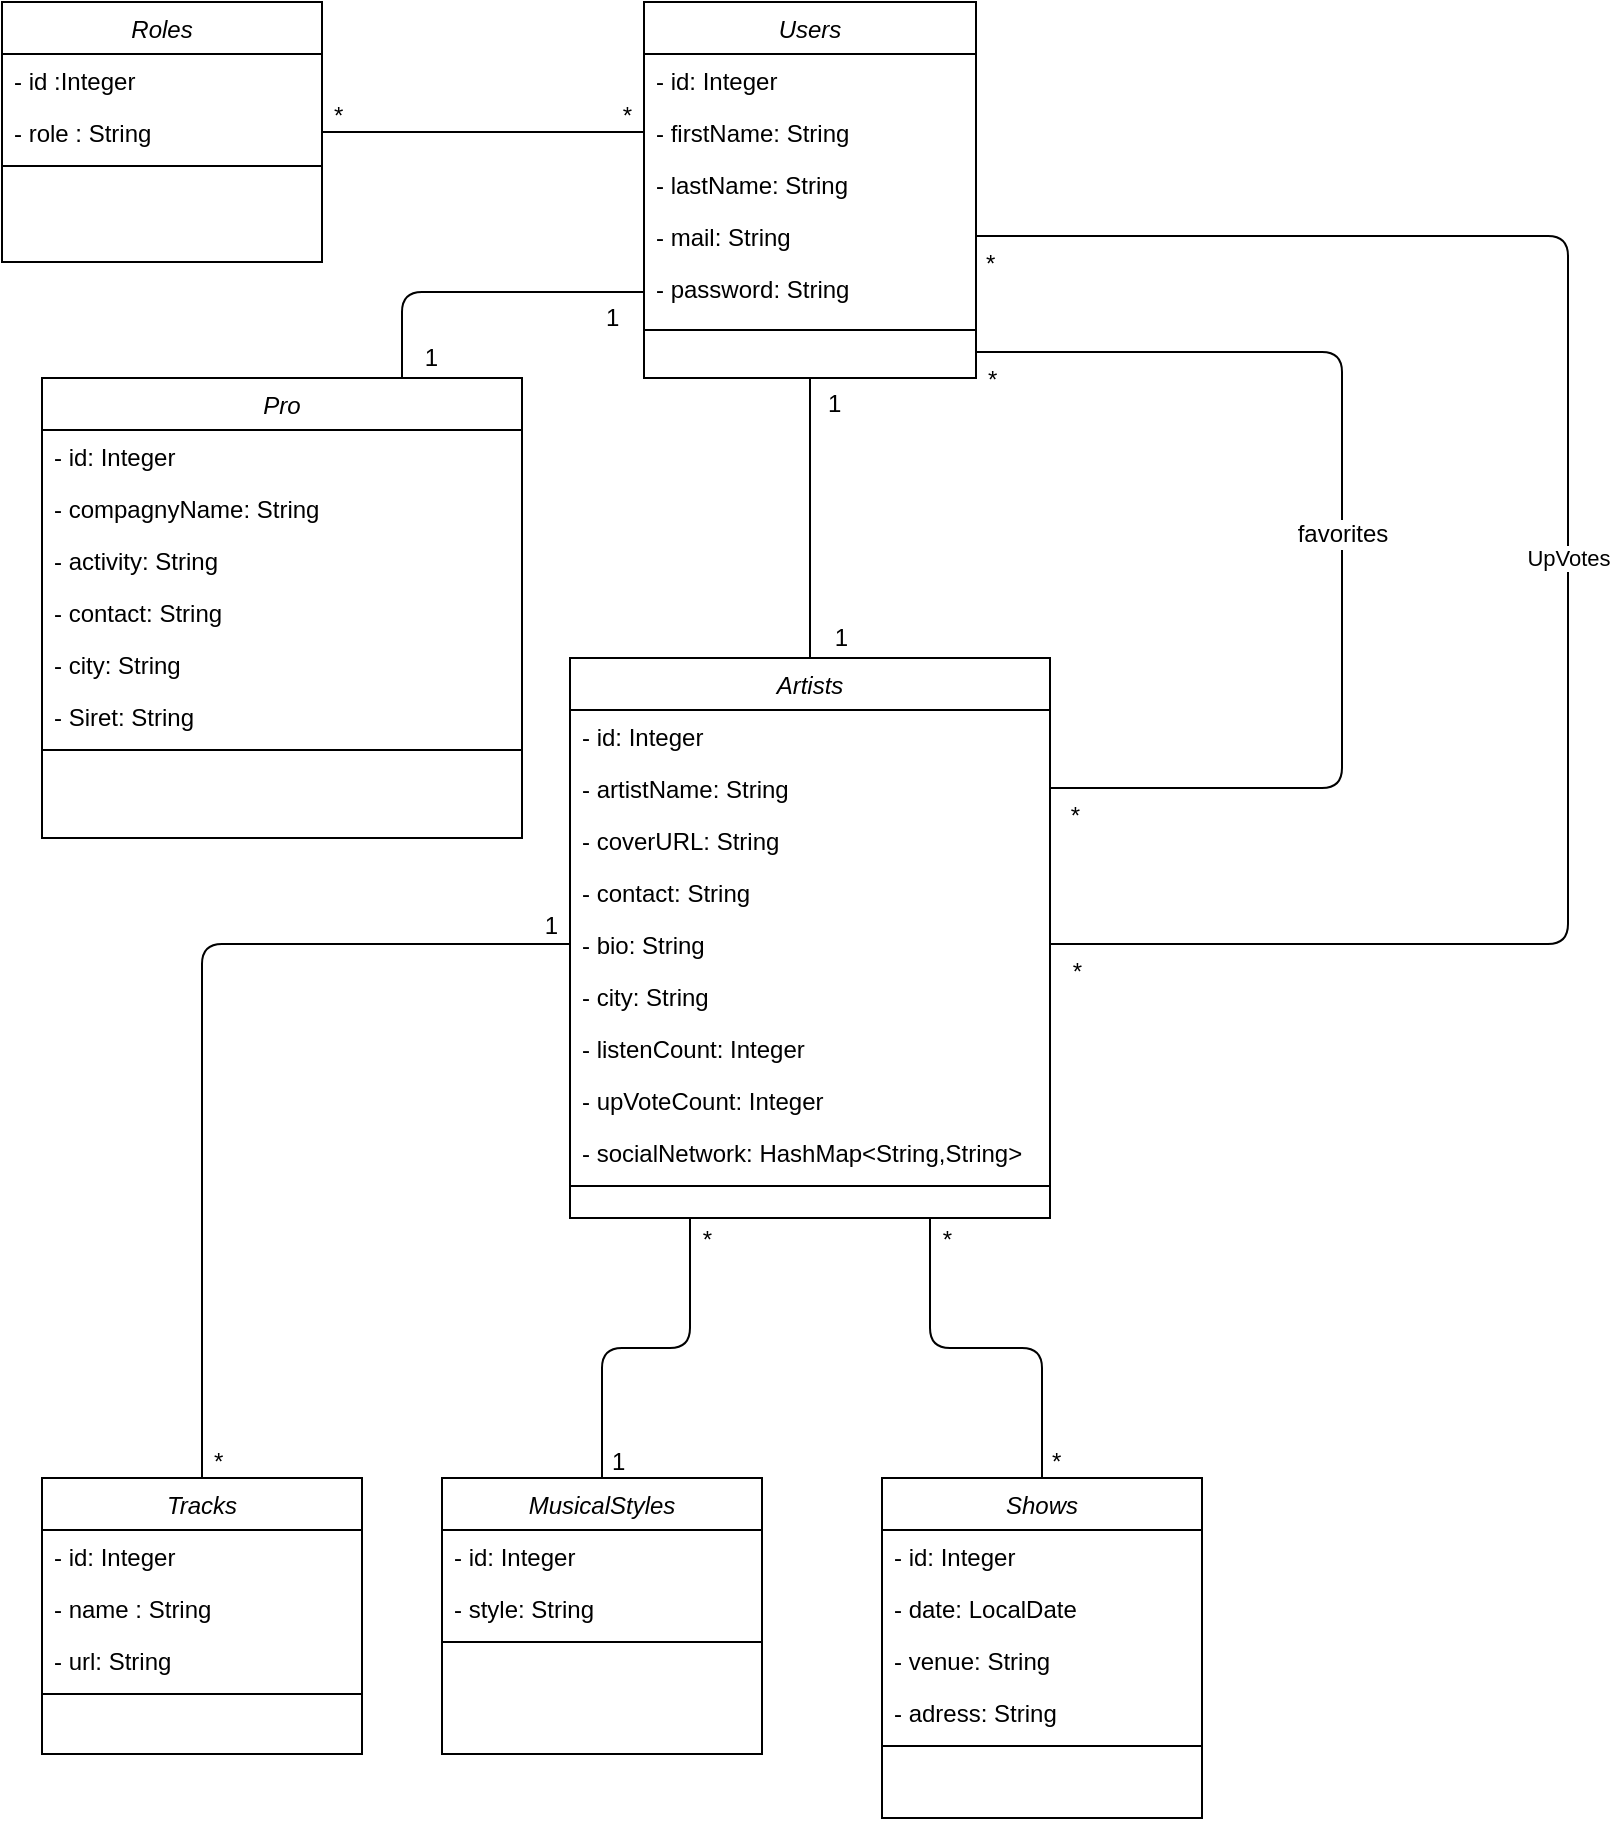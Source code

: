 <mxfile version="16.1.2" type="device"><diagram id="C5RBs43oDa-KdzZeNtuy" name="Page-1"><mxGraphModel dx="946" dy="672" grid="1" gridSize="10" guides="1" tooltips="1" connect="1" arrows="1" fold="1" page="1" pageScale="1" pageWidth="827" pageHeight="1169" math="0" shadow="0"><root><mxCell id="WIyWlLk6GJQsqaUBKTNV-0"/><mxCell id="WIyWlLk6GJQsqaUBKTNV-1" parent="WIyWlLk6GJQsqaUBKTNV-0"/><mxCell id="zkfFHV4jXpPFQw0GAbJ--0" value="Roles" style="swimlane;fontStyle=2;align=center;verticalAlign=top;childLayout=stackLayout;horizontal=1;startSize=26;horizontalStack=0;resizeParent=1;resizeLast=0;collapsible=1;marginBottom=0;rounded=0;shadow=0;strokeWidth=1;" parent="WIyWlLk6GJQsqaUBKTNV-1" vertex="1"><mxGeometry x="10" y="12" width="160" height="130" as="geometry"><mxRectangle x="80" y="40" width="160" height="26" as="alternateBounds"/></mxGeometry></mxCell><mxCell id="zkfFHV4jXpPFQw0GAbJ--2" value="- id :Integer" style="text;align=left;verticalAlign=top;spacingLeft=4;spacingRight=4;overflow=hidden;rotatable=0;points=[[0,0.5],[1,0.5]];portConstraint=eastwest;rounded=0;shadow=0;html=0;" parent="zkfFHV4jXpPFQw0GAbJ--0" vertex="1"><mxGeometry y="26" width="160" height="26" as="geometry"/></mxCell><mxCell id="gLQ-QM5UhD7Hx-pyP93x-0" value="- role : String" style="text;align=left;verticalAlign=top;spacingLeft=4;spacingRight=4;overflow=hidden;rotatable=0;points=[[0,0.5],[1,0.5]];portConstraint=eastwest;rounded=0;shadow=0;html=0;" parent="zkfFHV4jXpPFQw0GAbJ--0" vertex="1"><mxGeometry y="52" width="160" height="26" as="geometry"/></mxCell><mxCell id="zkfFHV4jXpPFQw0GAbJ--4" value="" style="line;html=1;strokeWidth=1;align=left;verticalAlign=middle;spacingTop=-1;spacingLeft=3;spacingRight=3;rotatable=0;labelPosition=right;points=[];portConstraint=eastwest;" parent="zkfFHV4jXpPFQw0GAbJ--0" vertex="1"><mxGeometry y="78" width="160" height="8" as="geometry"/></mxCell><mxCell id="gLQ-QM5UhD7Hx-pyP93x-1" value="Users" style="swimlane;fontStyle=2;align=center;verticalAlign=top;childLayout=stackLayout;horizontal=1;startSize=26;horizontalStack=0;resizeParent=1;resizeLast=0;collapsible=1;marginBottom=0;rounded=0;shadow=0;strokeWidth=1;" parent="WIyWlLk6GJQsqaUBKTNV-1" vertex="1"><mxGeometry x="331" y="12" width="166" height="188" as="geometry"><mxRectangle x="230" y="140" width="160" height="26" as="alternateBounds"/></mxGeometry></mxCell><mxCell id="gLQ-QM5UhD7Hx-pyP93x-2" value="- id: Integer&#10;" style="text;align=left;verticalAlign=top;spacingLeft=4;spacingRight=4;overflow=hidden;rotatable=0;points=[[0,0.5],[1,0.5]];portConstraint=eastwest;rounded=0;shadow=0;html=0;" parent="gLQ-QM5UhD7Hx-pyP93x-1" vertex="1"><mxGeometry y="26" width="166" height="26" as="geometry"/></mxCell><mxCell id="gLQ-QM5UhD7Hx-pyP93x-86" value="- firstName: String" style="text;align=left;verticalAlign=top;spacingLeft=4;spacingRight=4;overflow=hidden;rotatable=0;points=[[0,0.5],[1,0.5]];portConstraint=eastwest;rounded=0;shadow=0;html=0;" parent="gLQ-QM5UhD7Hx-pyP93x-1" vertex="1"><mxGeometry y="52" width="166" height="26" as="geometry"/></mxCell><mxCell id="gLQ-QM5UhD7Hx-pyP93x-87" value="- lastName: String" style="text;align=left;verticalAlign=top;spacingLeft=4;spacingRight=4;overflow=hidden;rotatable=0;points=[[0,0.5],[1,0.5]];portConstraint=eastwest;rounded=0;shadow=0;html=0;" parent="gLQ-QM5UhD7Hx-pyP93x-1" vertex="1"><mxGeometry y="78" width="166" height="26" as="geometry"/></mxCell><mxCell id="gLQ-QM5UhD7Hx-pyP93x-72" value="- mail: String" style="text;align=left;verticalAlign=top;spacingLeft=4;spacingRight=4;overflow=hidden;rotatable=0;points=[[0,0.5],[1,0.5]];portConstraint=eastwest;rounded=0;shadow=0;html=0;" parent="gLQ-QM5UhD7Hx-pyP93x-1" vertex="1"><mxGeometry y="104" width="166" height="26" as="geometry"/></mxCell><mxCell id="gLQ-QM5UhD7Hx-pyP93x-73" value="- password: String" style="text;align=left;verticalAlign=top;spacingLeft=4;spacingRight=4;overflow=hidden;rotatable=0;points=[[0,0.5],[1,0.5]];portConstraint=eastwest;rounded=0;shadow=0;html=0;" parent="gLQ-QM5UhD7Hx-pyP93x-1" vertex="1"><mxGeometry y="130" width="166" height="30" as="geometry"/></mxCell><mxCell id="gLQ-QM5UhD7Hx-pyP93x-5" value="" style="line;html=1;strokeWidth=1;align=left;verticalAlign=middle;spacingTop=-1;spacingLeft=3;spacingRight=3;rotatable=0;labelPosition=right;points=[];portConstraint=eastwest;" parent="gLQ-QM5UhD7Hx-pyP93x-1" vertex="1"><mxGeometry y="160" width="166" height="8" as="geometry"/></mxCell><mxCell id="gLQ-QM5UhD7Hx-pyP93x-6" value="Artists" style="swimlane;fontStyle=2;align=center;verticalAlign=top;childLayout=stackLayout;horizontal=1;startSize=26;horizontalStack=0;resizeParent=1;resizeLast=0;collapsible=1;marginBottom=0;rounded=0;shadow=0;strokeWidth=1;" parent="WIyWlLk6GJQsqaUBKTNV-1" vertex="1"><mxGeometry x="294" y="340" width="240" height="280" as="geometry"><mxRectangle x="230" y="140" width="160" height="26" as="alternateBounds"/></mxGeometry></mxCell><mxCell id="gLQ-QM5UhD7Hx-pyP93x-7" value="- id: Integer" style="text;align=left;verticalAlign=top;spacingLeft=4;spacingRight=4;overflow=hidden;rotatable=0;points=[[0,0.5],[1,0.5]];portConstraint=eastwest;rounded=0;shadow=0;html=0;" parent="gLQ-QM5UhD7Hx-pyP93x-6" vertex="1"><mxGeometry y="26" width="240" height="26" as="geometry"/></mxCell><mxCell id="gLQ-QM5UhD7Hx-pyP93x-79" value="- artistName: String" style="text;align=left;verticalAlign=top;spacingLeft=4;spacingRight=4;overflow=hidden;rotatable=0;points=[[0,0.5],[1,0.5]];portConstraint=eastwest;rounded=0;shadow=0;html=0;" parent="gLQ-QM5UhD7Hx-pyP93x-6" vertex="1"><mxGeometry y="52" width="240" height="26" as="geometry"/></mxCell><mxCell id="gLQ-QM5UhD7Hx-pyP93x-80" value="- coverURL: String" style="text;align=left;verticalAlign=top;spacingLeft=4;spacingRight=4;overflow=hidden;rotatable=0;points=[[0,0.5],[1,0.5]];portConstraint=eastwest;rounded=0;shadow=0;html=0;" parent="gLQ-QM5UhD7Hx-pyP93x-6" vertex="1"><mxGeometry y="78" width="240" height="26" as="geometry"/></mxCell><mxCell id="qxORk_Ayj6XSERr-RBMk-13" value="- contact: String" style="text;align=left;verticalAlign=top;spacingLeft=4;spacingRight=4;overflow=hidden;rotatable=0;points=[[0,0.5],[1,0.5]];portConstraint=eastwest;rounded=0;shadow=0;html=0;" parent="gLQ-QM5UhD7Hx-pyP93x-6" vertex="1"><mxGeometry y="104" width="240" height="26" as="geometry"/></mxCell><mxCell id="gLQ-QM5UhD7Hx-pyP93x-81" value="- bio: String" style="text;align=left;verticalAlign=top;spacingLeft=4;spacingRight=4;overflow=hidden;rotatable=0;points=[[0,0.5],[1,0.5]];portConstraint=eastwest;rounded=0;shadow=0;html=0;" parent="gLQ-QM5UhD7Hx-pyP93x-6" vertex="1"><mxGeometry y="130" width="240" height="26" as="geometry"/></mxCell><mxCell id="Z7HiJyi0B_wx5Z4CHVfV-9" value="- city: String" style="text;align=left;verticalAlign=top;spacingLeft=4;spacingRight=4;overflow=hidden;rotatable=0;points=[[0,0.5],[1,0.5]];portConstraint=eastwest;rounded=0;shadow=0;html=0;" vertex="1" parent="gLQ-QM5UhD7Hx-pyP93x-6"><mxGeometry y="156" width="240" height="26" as="geometry"/></mxCell><mxCell id="Z-D35XUV0BeY1bApRO0M-1" value="- listenCount: Integer" style="text;align=left;verticalAlign=top;spacingLeft=4;spacingRight=4;overflow=hidden;rotatable=0;points=[[0,0.5],[1,0.5]];portConstraint=eastwest;rounded=0;shadow=0;html=0;" parent="gLQ-QM5UhD7Hx-pyP93x-6" vertex="1"><mxGeometry y="182" width="240" height="26" as="geometry"/></mxCell><mxCell id="Z7HiJyi0B_wx5Z4CHVfV-10" value="- upVoteCount: Integer" style="text;align=left;verticalAlign=top;spacingLeft=4;spacingRight=4;overflow=hidden;rotatable=0;points=[[0,0.5],[1,0.5]];portConstraint=eastwest;rounded=0;shadow=0;html=0;" vertex="1" parent="gLQ-QM5UhD7Hx-pyP93x-6"><mxGeometry y="208" width="240" height="26" as="geometry"/></mxCell><mxCell id="Z7HiJyi0B_wx5Z4CHVfV-11" value="- socialNetwork: HashMap&lt;String,String&gt;" style="text;align=left;verticalAlign=top;spacingLeft=4;spacingRight=4;overflow=hidden;rotatable=0;points=[[0,0.5],[1,0.5]];portConstraint=eastwest;rounded=0;shadow=0;html=0;" vertex="1" parent="gLQ-QM5UhD7Hx-pyP93x-6"><mxGeometry y="234" width="240" height="26" as="geometry"/></mxCell><mxCell id="gLQ-QM5UhD7Hx-pyP93x-10" value="" style="line;html=1;strokeWidth=1;align=left;verticalAlign=middle;spacingTop=-1;spacingLeft=3;spacingRight=3;rotatable=0;labelPosition=right;points=[];portConstraint=eastwest;" parent="gLQ-QM5UhD7Hx-pyP93x-6" vertex="1"><mxGeometry y="260" width="240" height="8" as="geometry"/></mxCell><mxCell id="gLQ-QM5UhD7Hx-pyP93x-21" value="Tracks" style="swimlane;fontStyle=2;align=center;verticalAlign=top;childLayout=stackLayout;horizontal=1;startSize=26;horizontalStack=0;resizeParent=1;resizeLast=0;collapsible=1;marginBottom=0;rounded=0;shadow=0;strokeWidth=1;" parent="WIyWlLk6GJQsqaUBKTNV-1" vertex="1"><mxGeometry x="30" y="750" width="160" height="138" as="geometry"><mxRectangle x="230" y="140" width="160" height="26" as="alternateBounds"/></mxGeometry></mxCell><mxCell id="gLQ-QM5UhD7Hx-pyP93x-22" value="- id: Integer" style="text;align=left;verticalAlign=top;spacingLeft=4;spacingRight=4;overflow=hidden;rotatable=0;points=[[0,0.5],[1,0.5]];portConstraint=eastwest;rounded=0;shadow=0;html=0;" parent="gLQ-QM5UhD7Hx-pyP93x-21" vertex="1"><mxGeometry y="26" width="160" height="26" as="geometry"/></mxCell><mxCell id="gLQ-QM5UhD7Hx-pyP93x-94" value="- name : String" style="text;align=left;verticalAlign=top;spacingLeft=4;spacingRight=4;overflow=hidden;rotatable=0;points=[[0,0.5],[1,0.5]];portConstraint=eastwest;rounded=0;shadow=0;html=0;" parent="gLQ-QM5UhD7Hx-pyP93x-21" vertex="1"><mxGeometry y="52" width="160" height="26" as="geometry"/></mxCell><mxCell id="gLQ-QM5UhD7Hx-pyP93x-95" value="- url: String" style="text;align=left;verticalAlign=top;spacingLeft=4;spacingRight=4;overflow=hidden;rotatable=0;points=[[0,0.5],[1,0.5]];portConstraint=eastwest;rounded=0;shadow=0;html=0;" parent="gLQ-QM5UhD7Hx-pyP93x-21" vertex="1"><mxGeometry y="78" width="160" height="26" as="geometry"/></mxCell><mxCell id="gLQ-QM5UhD7Hx-pyP93x-25" value="" style="line;html=1;strokeWidth=1;align=left;verticalAlign=middle;spacingTop=-1;spacingLeft=3;spacingRight=3;rotatable=0;labelPosition=right;points=[];portConstraint=eastwest;" parent="gLQ-QM5UhD7Hx-pyP93x-21" vertex="1"><mxGeometry y="104" width="160" height="8" as="geometry"/></mxCell><mxCell id="gLQ-QM5UhD7Hx-pyP93x-26" value="MusicalStyles" style="swimlane;fontStyle=2;align=center;verticalAlign=top;childLayout=stackLayout;horizontal=1;startSize=26;horizontalStack=0;resizeParent=1;resizeLast=0;collapsible=1;marginBottom=0;rounded=0;shadow=0;strokeWidth=1;" parent="WIyWlLk6GJQsqaUBKTNV-1" vertex="1"><mxGeometry x="230" y="750" width="160" height="138" as="geometry"><mxRectangle x="230" y="140" width="160" height="26" as="alternateBounds"/></mxGeometry></mxCell><mxCell id="gLQ-QM5UhD7Hx-pyP93x-27" value="- id: Integer" style="text;align=left;verticalAlign=top;spacingLeft=4;spacingRight=4;overflow=hidden;rotatable=0;points=[[0,0.5],[1,0.5]];portConstraint=eastwest;rounded=0;shadow=0;html=0;" parent="gLQ-QM5UhD7Hx-pyP93x-26" vertex="1"><mxGeometry y="26" width="160" height="26" as="geometry"/></mxCell><mxCell id="gLQ-QM5UhD7Hx-pyP93x-96" value="- style: String" style="text;align=left;verticalAlign=top;spacingLeft=4;spacingRight=4;overflow=hidden;rotatable=0;points=[[0,0.5],[1,0.5]];portConstraint=eastwest;rounded=0;shadow=0;html=0;" parent="gLQ-QM5UhD7Hx-pyP93x-26" vertex="1"><mxGeometry y="52" width="160" height="26" as="geometry"/></mxCell><mxCell id="gLQ-QM5UhD7Hx-pyP93x-30" value="" style="line;html=1;strokeWidth=1;align=left;verticalAlign=middle;spacingTop=-1;spacingLeft=3;spacingRight=3;rotatable=0;labelPosition=right;points=[];portConstraint=eastwest;" parent="gLQ-QM5UhD7Hx-pyP93x-26" vertex="1"><mxGeometry y="78" width="160" height="8" as="geometry"/></mxCell><mxCell id="gLQ-QM5UhD7Hx-pyP93x-36" value="Shows" style="swimlane;fontStyle=2;align=center;verticalAlign=top;childLayout=stackLayout;horizontal=1;startSize=26;horizontalStack=0;resizeParent=1;resizeLast=0;collapsible=1;marginBottom=0;rounded=0;shadow=0;strokeWidth=1;" parent="WIyWlLk6GJQsqaUBKTNV-1" vertex="1"><mxGeometry x="450" y="750" width="160" height="170" as="geometry"><mxRectangle x="230" y="140" width="160" height="26" as="alternateBounds"/></mxGeometry></mxCell><mxCell id="gLQ-QM5UhD7Hx-pyP93x-37" value="- id: Integer" style="text;align=left;verticalAlign=top;spacingLeft=4;spacingRight=4;overflow=hidden;rotatable=0;points=[[0,0.5],[1,0.5]];portConstraint=eastwest;rounded=0;shadow=0;html=0;" parent="gLQ-QM5UhD7Hx-pyP93x-36" vertex="1"><mxGeometry y="26" width="160" height="26" as="geometry"/></mxCell><mxCell id="gLQ-QM5UhD7Hx-pyP93x-97" value="- date: LocalDate" style="text;align=left;verticalAlign=top;spacingLeft=4;spacingRight=4;overflow=hidden;rotatable=0;points=[[0,0.5],[1,0.5]];portConstraint=eastwest;rounded=0;shadow=0;html=0;" parent="gLQ-QM5UhD7Hx-pyP93x-36" vertex="1"><mxGeometry y="52" width="160" height="26" as="geometry"/></mxCell><mxCell id="gLQ-QM5UhD7Hx-pyP93x-98" value="- venue: String" style="text;align=left;verticalAlign=top;spacingLeft=4;spacingRight=4;overflow=hidden;rotatable=0;points=[[0,0.5],[1,0.5]];portConstraint=eastwest;rounded=0;shadow=0;html=0;" parent="gLQ-QM5UhD7Hx-pyP93x-36" vertex="1"><mxGeometry y="78" width="160" height="26" as="geometry"/></mxCell><mxCell id="gLQ-QM5UhD7Hx-pyP93x-99" value="- adress: String" style="text;align=left;verticalAlign=top;spacingLeft=4;spacingRight=4;overflow=hidden;rotatable=0;points=[[0,0.5],[1,0.5]];portConstraint=eastwest;rounded=0;shadow=0;html=0;" parent="gLQ-QM5UhD7Hx-pyP93x-36" vertex="1"><mxGeometry y="104" width="160" height="26" as="geometry"/></mxCell><mxCell id="gLQ-QM5UhD7Hx-pyP93x-40" value="" style="line;html=1;strokeWidth=1;align=left;verticalAlign=middle;spacingTop=-1;spacingLeft=3;spacingRight=3;rotatable=0;labelPosition=right;points=[];portConstraint=eastwest;" parent="gLQ-QM5UhD7Hx-pyP93x-36" vertex="1"><mxGeometry y="130" width="160" height="8" as="geometry"/></mxCell><mxCell id="gLQ-QM5UhD7Hx-pyP93x-143" value="UpVotes" style="endArrow=none;html=1;endSize=12;startArrow=none;startSize=14;startFill=0;edgeStyle=orthogonalEdgeStyle;rounded=1;sketch=0;curved=0;endFill=0;entryX=1;entryY=0.5;entryDx=0;entryDy=0;exitX=1;exitY=0.5;exitDx=0;exitDy=0;" parent="WIyWlLk6GJQsqaUBKTNV-1" source="gLQ-QM5UhD7Hx-pyP93x-72" target="gLQ-QM5UhD7Hx-pyP93x-81" edge="1"><mxGeometry x="0.005" relative="1" as="geometry"><mxPoint x="534" y="129" as="sourcePoint"/><mxPoint x="560" y="483" as="targetPoint"/><Array as="points"><mxPoint x="793" y="129"/><mxPoint x="793" y="483"/></Array><mxPoint as="offset"/></mxGeometry></mxCell><mxCell id="gLQ-QM5UhD7Hx-pyP93x-144" value="&lt;font style=&quot;font-size: 12px&quot;&gt;*&lt;/font&gt;" style="edgeLabel;resizable=0;html=1;align=left;verticalAlign=top;rounded=0;sketch=0;" parent="gLQ-QM5UhD7Hx-pyP93x-143" connectable="0" vertex="1"><mxGeometry x="-1" relative="1" as="geometry"><mxPoint x="3" as="offset"/></mxGeometry></mxCell><mxCell id="gLQ-QM5UhD7Hx-pyP93x-145" value="&lt;font style=&quot;font-size: 12px&quot;&gt;*&lt;/font&gt;" style="edgeLabel;resizable=0;html=1;align=right;verticalAlign=top;rounded=0;sketch=0;" parent="gLQ-QM5UhD7Hx-pyP93x-143" connectable="0" vertex="1"><mxGeometry x="1" relative="1" as="geometry"><mxPoint x="16" as="offset"/></mxGeometry></mxCell><mxCell id="gLQ-QM5UhD7Hx-pyP93x-150" value="" style="endArrow=none;html=1;endSize=12;startArrow=none;startSize=14;startFill=0;edgeStyle=orthogonalEdgeStyle;rounded=1;sketch=0;fontSize=12;curved=0;entryX=0.5;entryY=0;entryDx=0;entryDy=0;exitX=0.5;exitY=1;exitDx=0;exitDy=0;endFill=0;" parent="WIyWlLk6GJQsqaUBKTNV-1" source="gLQ-QM5UhD7Hx-pyP93x-1" target="gLQ-QM5UhD7Hx-pyP93x-6" edge="1"><mxGeometry relative="1" as="geometry"><mxPoint x="320" y="270" as="sourcePoint"/><mxPoint x="480" y="270" as="targetPoint"/></mxGeometry></mxCell><mxCell id="gLQ-QM5UhD7Hx-pyP93x-151" value="1" style="edgeLabel;resizable=0;html=1;align=left;verticalAlign=top;rounded=0;sketch=0;fontSize=12;" parent="gLQ-QM5UhD7Hx-pyP93x-150" connectable="0" vertex="1"><mxGeometry x="-1" relative="1" as="geometry"><mxPoint x="7" y="-1" as="offset"/></mxGeometry></mxCell><mxCell id="gLQ-QM5UhD7Hx-pyP93x-152" value="1" style="edgeLabel;resizable=0;html=1;align=right;verticalAlign=top;rounded=0;sketch=0;fontSize=12;" parent="gLQ-QM5UhD7Hx-pyP93x-150" connectable="0" vertex="1"><mxGeometry x="1" relative="1" as="geometry"><mxPoint x="19" y="-24" as="offset"/></mxGeometry></mxCell><mxCell id="gLQ-QM5UhD7Hx-pyP93x-153" value="favorites" style="endArrow=none;html=1;endSize=12;startArrow=none;startSize=14;startFill=0;edgeStyle=orthogonalEdgeStyle;rounded=1;sketch=0;fontSize=12;curved=0;exitX=1;exitY=0.5;exitDx=0;exitDy=0;endFill=0;entryX=1;entryY=0.5;entryDx=0;entryDy=0;" parent="WIyWlLk6GJQsqaUBKTNV-1" target="gLQ-QM5UhD7Hx-pyP93x-79" edge="1"><mxGeometry relative="1" as="geometry"><mxPoint x="497" y="187" as="sourcePoint"/><mxPoint x="570" y="405" as="targetPoint"/><Array as="points"><mxPoint x="680" y="187"/><mxPoint x="680" y="405"/></Array></mxGeometry></mxCell><mxCell id="gLQ-QM5UhD7Hx-pyP93x-154" value="*" style="edgeLabel;resizable=0;html=1;align=left;verticalAlign=top;rounded=0;sketch=0;fontSize=12;" parent="gLQ-QM5UhD7Hx-pyP93x-153" connectable="0" vertex="1"><mxGeometry x="-1" relative="1" as="geometry"><mxPoint x="4" as="offset"/></mxGeometry></mxCell><mxCell id="gLQ-QM5UhD7Hx-pyP93x-155" value="*" style="edgeLabel;resizable=0;html=1;align=right;verticalAlign=top;rounded=0;sketch=0;fontSize=12;" parent="gLQ-QM5UhD7Hx-pyP93x-153" connectable="0" vertex="1"><mxGeometry x="1" relative="1" as="geometry"><mxPoint x="15" as="offset"/></mxGeometry></mxCell><mxCell id="gLQ-QM5UhD7Hx-pyP93x-157" value="" style="endArrow=none;html=1;edgeStyle=orthogonalEdgeStyle;sketch=0;fontSize=12;exitX=1;exitY=0.5;exitDx=0;exitDy=0;rounded=1;entryX=0;entryY=0.5;entryDx=0;entryDy=0;" parent="WIyWlLk6GJQsqaUBKTNV-1" source="gLQ-QM5UhD7Hx-pyP93x-0" target="gLQ-QM5UhD7Hx-pyP93x-86" edge="1"><mxGeometry relative="1" as="geometry"><mxPoint x="170" y="129" as="sourcePoint"/><mxPoint x="290" y="85" as="targetPoint"/><Array as="points"><mxPoint x="250" y="77"/><mxPoint x="250" y="77"/></Array></mxGeometry></mxCell><mxCell id="gLQ-QM5UhD7Hx-pyP93x-158" value="*" style="edgeLabel;resizable=0;html=1;align=left;verticalAlign=bottom;rounded=0;sketch=0;fontSize=12;" parent="gLQ-QM5UhD7Hx-pyP93x-157" connectable="0" vertex="1"><mxGeometry x="-1" relative="1" as="geometry"><mxPoint x="4" as="offset"/></mxGeometry></mxCell><mxCell id="gLQ-QM5UhD7Hx-pyP93x-159" value="*" style="edgeLabel;resizable=0;html=1;align=right;verticalAlign=bottom;rounded=0;sketch=0;fontSize=12;" parent="gLQ-QM5UhD7Hx-pyP93x-157" connectable="0" vertex="1"><mxGeometry x="1" relative="1" as="geometry"><mxPoint x="-6" as="offset"/></mxGeometry></mxCell><mxCell id="gLQ-QM5UhD7Hx-pyP93x-160" value="" style="endArrow=none;html=1;edgeStyle=orthogonalEdgeStyle;rounded=1;sketch=0;fontSize=12;entryX=0;entryY=0.5;entryDx=0;entryDy=0;exitX=0.5;exitY=0;exitDx=0;exitDy=0;" parent="WIyWlLk6GJQsqaUBKTNV-1" source="gLQ-QM5UhD7Hx-pyP93x-21" target="gLQ-QM5UhD7Hx-pyP93x-81" edge="1"><mxGeometry relative="1" as="geometry"><mxPoint x="90" y="560" as="sourcePoint"/><mxPoint x="250" y="560" as="targetPoint"/></mxGeometry></mxCell><mxCell id="gLQ-QM5UhD7Hx-pyP93x-161" value="*" style="edgeLabel;resizable=0;html=1;align=left;verticalAlign=bottom;rounded=0;sketch=0;fontSize=12;" parent="gLQ-QM5UhD7Hx-pyP93x-160" connectable="0" vertex="1"><mxGeometry x="-1" relative="1" as="geometry"><mxPoint x="4" as="offset"/></mxGeometry></mxCell><mxCell id="gLQ-QM5UhD7Hx-pyP93x-162" value="1" style="edgeLabel;resizable=0;html=1;align=right;verticalAlign=bottom;rounded=0;sketch=0;fontSize=12;" parent="gLQ-QM5UhD7Hx-pyP93x-160" connectable="0" vertex="1"><mxGeometry x="1" relative="1" as="geometry"><mxPoint x="-6" y="-1" as="offset"/></mxGeometry></mxCell><mxCell id="gLQ-QM5UhD7Hx-pyP93x-163" value="" style="endArrow=none;html=1;edgeStyle=orthogonalEdgeStyle;rounded=1;sketch=0;fontSize=12;exitX=0.5;exitY=0;exitDx=0;exitDy=0;entryX=0.25;entryY=1;entryDx=0;entryDy=0;" parent="WIyWlLk6GJQsqaUBKTNV-1" source="gLQ-QM5UhD7Hx-pyP93x-26" edge="1" target="gLQ-QM5UhD7Hx-pyP93x-6"><mxGeometry relative="1" as="geometry"><mxPoint x="280" y="630" as="sourcePoint"/><mxPoint x="380" y="610" as="targetPoint"/></mxGeometry></mxCell><mxCell id="gLQ-QM5UhD7Hx-pyP93x-164" value="1" style="edgeLabel;resizable=0;html=1;align=left;verticalAlign=bottom;rounded=0;sketch=0;fontSize=12;" parent="gLQ-QM5UhD7Hx-pyP93x-163" connectable="0" vertex="1"><mxGeometry x="-1" relative="1" as="geometry"><mxPoint x="3" as="offset"/></mxGeometry></mxCell><mxCell id="gLQ-QM5UhD7Hx-pyP93x-165" value="*" style="edgeLabel;resizable=0;html=1;align=right;verticalAlign=bottom;rounded=0;sketch=0;fontSize=12;" parent="gLQ-QM5UhD7Hx-pyP93x-163" connectable="0" vertex="1"><mxGeometry x="1" relative="1" as="geometry"><mxPoint x="11" y="19" as="offset"/></mxGeometry></mxCell><mxCell id="gLQ-QM5UhD7Hx-pyP93x-167" value="" style="endArrow=none;html=1;edgeStyle=orthogonalEdgeStyle;rounded=1;sketch=0;fontSize=12;exitX=0.5;exitY=0;exitDx=0;exitDy=0;entryX=0.75;entryY=1;entryDx=0;entryDy=0;" parent="WIyWlLk6GJQsqaUBKTNV-1" source="gLQ-QM5UhD7Hx-pyP93x-36" target="gLQ-QM5UhD7Hx-pyP93x-6" edge="1"><mxGeometry relative="1" as="geometry"><mxPoint x="320" y="670" as="sourcePoint"/><mxPoint x="370" y="580" as="targetPoint"/></mxGeometry></mxCell><mxCell id="gLQ-QM5UhD7Hx-pyP93x-168" value="*" style="edgeLabel;resizable=0;html=1;align=left;verticalAlign=bottom;rounded=0;sketch=0;fontSize=12;" parent="gLQ-QM5UhD7Hx-pyP93x-167" connectable="0" vertex="1"><mxGeometry x="-1" relative="1" as="geometry"><mxPoint x="3" as="offset"/></mxGeometry></mxCell><mxCell id="gLQ-QM5UhD7Hx-pyP93x-169" value="*" style="edgeLabel;resizable=0;html=1;align=right;verticalAlign=bottom;rounded=0;sketch=0;fontSize=12;" parent="gLQ-QM5UhD7Hx-pyP93x-167" connectable="0" vertex="1"><mxGeometry x="1" relative="1" as="geometry"><mxPoint x="11" y="19" as="offset"/></mxGeometry></mxCell><mxCell id="qxORk_Ayj6XSERr-RBMk-0" value="Pro" style="swimlane;fontStyle=2;align=center;verticalAlign=top;childLayout=stackLayout;horizontal=1;startSize=26;horizontalStack=0;resizeParent=1;resizeLast=0;collapsible=1;marginBottom=0;rounded=0;shadow=0;strokeWidth=1;" parent="WIyWlLk6GJQsqaUBKTNV-1" vertex="1"><mxGeometry x="30" y="200" width="240" height="230" as="geometry"><mxRectangle x="230" y="140" width="160" height="26" as="alternateBounds"/></mxGeometry></mxCell><mxCell id="qxORk_Ayj6XSERr-RBMk-1" value="- id: Integer" style="text;align=left;verticalAlign=top;spacingLeft=4;spacingRight=4;overflow=hidden;rotatable=0;points=[[0,0.5],[1,0.5]];portConstraint=eastwest;rounded=0;shadow=0;html=0;" parent="qxORk_Ayj6XSERr-RBMk-0" vertex="1"><mxGeometry y="26" width="240" height="26" as="geometry"/></mxCell><mxCell id="qxORk_Ayj6XSERr-RBMk-2" value="- compagnyName: String" style="text;align=left;verticalAlign=top;spacingLeft=4;spacingRight=4;overflow=hidden;rotatable=0;points=[[0,0.5],[1,0.5]];portConstraint=eastwest;rounded=0;shadow=0;html=0;" parent="qxORk_Ayj6XSERr-RBMk-0" vertex="1"><mxGeometry y="52" width="240" height="26" as="geometry"/></mxCell><mxCell id="qxORk_Ayj6XSERr-RBMk-8" value="- activity: String" style="text;align=left;verticalAlign=top;spacingLeft=4;spacingRight=4;overflow=hidden;rotatable=0;points=[[0,0.5],[1,0.5]];portConstraint=eastwest;rounded=0;shadow=0;html=0;" parent="qxORk_Ayj6XSERr-RBMk-0" vertex="1"><mxGeometry y="78" width="240" height="26" as="geometry"/></mxCell><mxCell id="qxORk_Ayj6XSERr-RBMk-9" value="- contact: String" style="text;align=left;verticalAlign=top;spacingLeft=4;spacingRight=4;overflow=hidden;rotatable=0;points=[[0,0.5],[1,0.5]];portConstraint=eastwest;rounded=0;shadow=0;html=0;" parent="qxORk_Ayj6XSERr-RBMk-0" vertex="1"><mxGeometry y="104" width="240" height="26" as="geometry"/></mxCell><mxCell id="qxORk_Ayj6XSERr-RBMk-3" value="- city: String" style="text;align=left;verticalAlign=top;spacingLeft=4;spacingRight=4;overflow=hidden;rotatable=0;points=[[0,0.5],[1,0.5]];portConstraint=eastwest;rounded=0;shadow=0;html=0;" parent="qxORk_Ayj6XSERr-RBMk-0" vertex="1"><mxGeometry y="130" width="240" height="26" as="geometry"/></mxCell><mxCell id="qxORk_Ayj6XSERr-RBMk-4" value="- Siret: String" style="text;align=left;verticalAlign=top;spacingLeft=4;spacingRight=4;overflow=hidden;rotatable=0;points=[[0,0.5],[1,0.5]];portConstraint=eastwest;rounded=0;shadow=0;html=0;" parent="qxORk_Ayj6XSERr-RBMk-0" vertex="1"><mxGeometry y="156" width="240" height="26" as="geometry"/></mxCell><mxCell id="qxORk_Ayj6XSERr-RBMk-7" value="" style="line;html=1;strokeWidth=1;align=left;verticalAlign=middle;spacingTop=-1;spacingLeft=3;spacingRight=3;rotatable=0;labelPosition=right;points=[];portConstraint=eastwest;" parent="qxORk_Ayj6XSERr-RBMk-0" vertex="1"><mxGeometry y="182" width="240" height="8" as="geometry"/></mxCell><mxCell id="qxORk_Ayj6XSERr-RBMk-10" value="" style="endArrow=none;html=1;endSize=12;startArrow=none;startSize=14;startFill=0;edgeStyle=orthogonalEdgeStyle;rounded=1;sketch=0;fontSize=12;curved=0;entryX=0.75;entryY=0;entryDx=0;entryDy=0;exitX=0;exitY=0.5;exitDx=0;exitDy=0;endFill=0;" parent="WIyWlLk6GJQsqaUBKTNV-1" source="gLQ-QM5UhD7Hx-pyP93x-73" target="qxORk_Ayj6XSERr-RBMk-0" edge="1"><mxGeometry relative="1" as="geometry"><mxPoint x="294" y="150" as="sourcePoint"/><mxPoint x="294" y="290" as="targetPoint"/></mxGeometry></mxCell><mxCell id="qxORk_Ayj6XSERr-RBMk-11" value="1" style="edgeLabel;resizable=0;html=1;align=left;verticalAlign=top;rounded=0;sketch=0;fontSize=12;" parent="qxORk_Ayj6XSERr-RBMk-10" connectable="0" vertex="1"><mxGeometry x="-1" relative="1" as="geometry"><mxPoint x="-21" y="-1" as="offset"/></mxGeometry></mxCell><mxCell id="qxORk_Ayj6XSERr-RBMk-12" value="1" style="edgeLabel;resizable=0;html=1;align=right;verticalAlign=top;rounded=0;sketch=0;fontSize=12;" parent="qxORk_Ayj6XSERr-RBMk-10" connectable="0" vertex="1"><mxGeometry x="1" relative="1" as="geometry"><mxPoint x="19" y="-24" as="offset"/></mxGeometry></mxCell></root></mxGraphModel></diagram></mxfile>